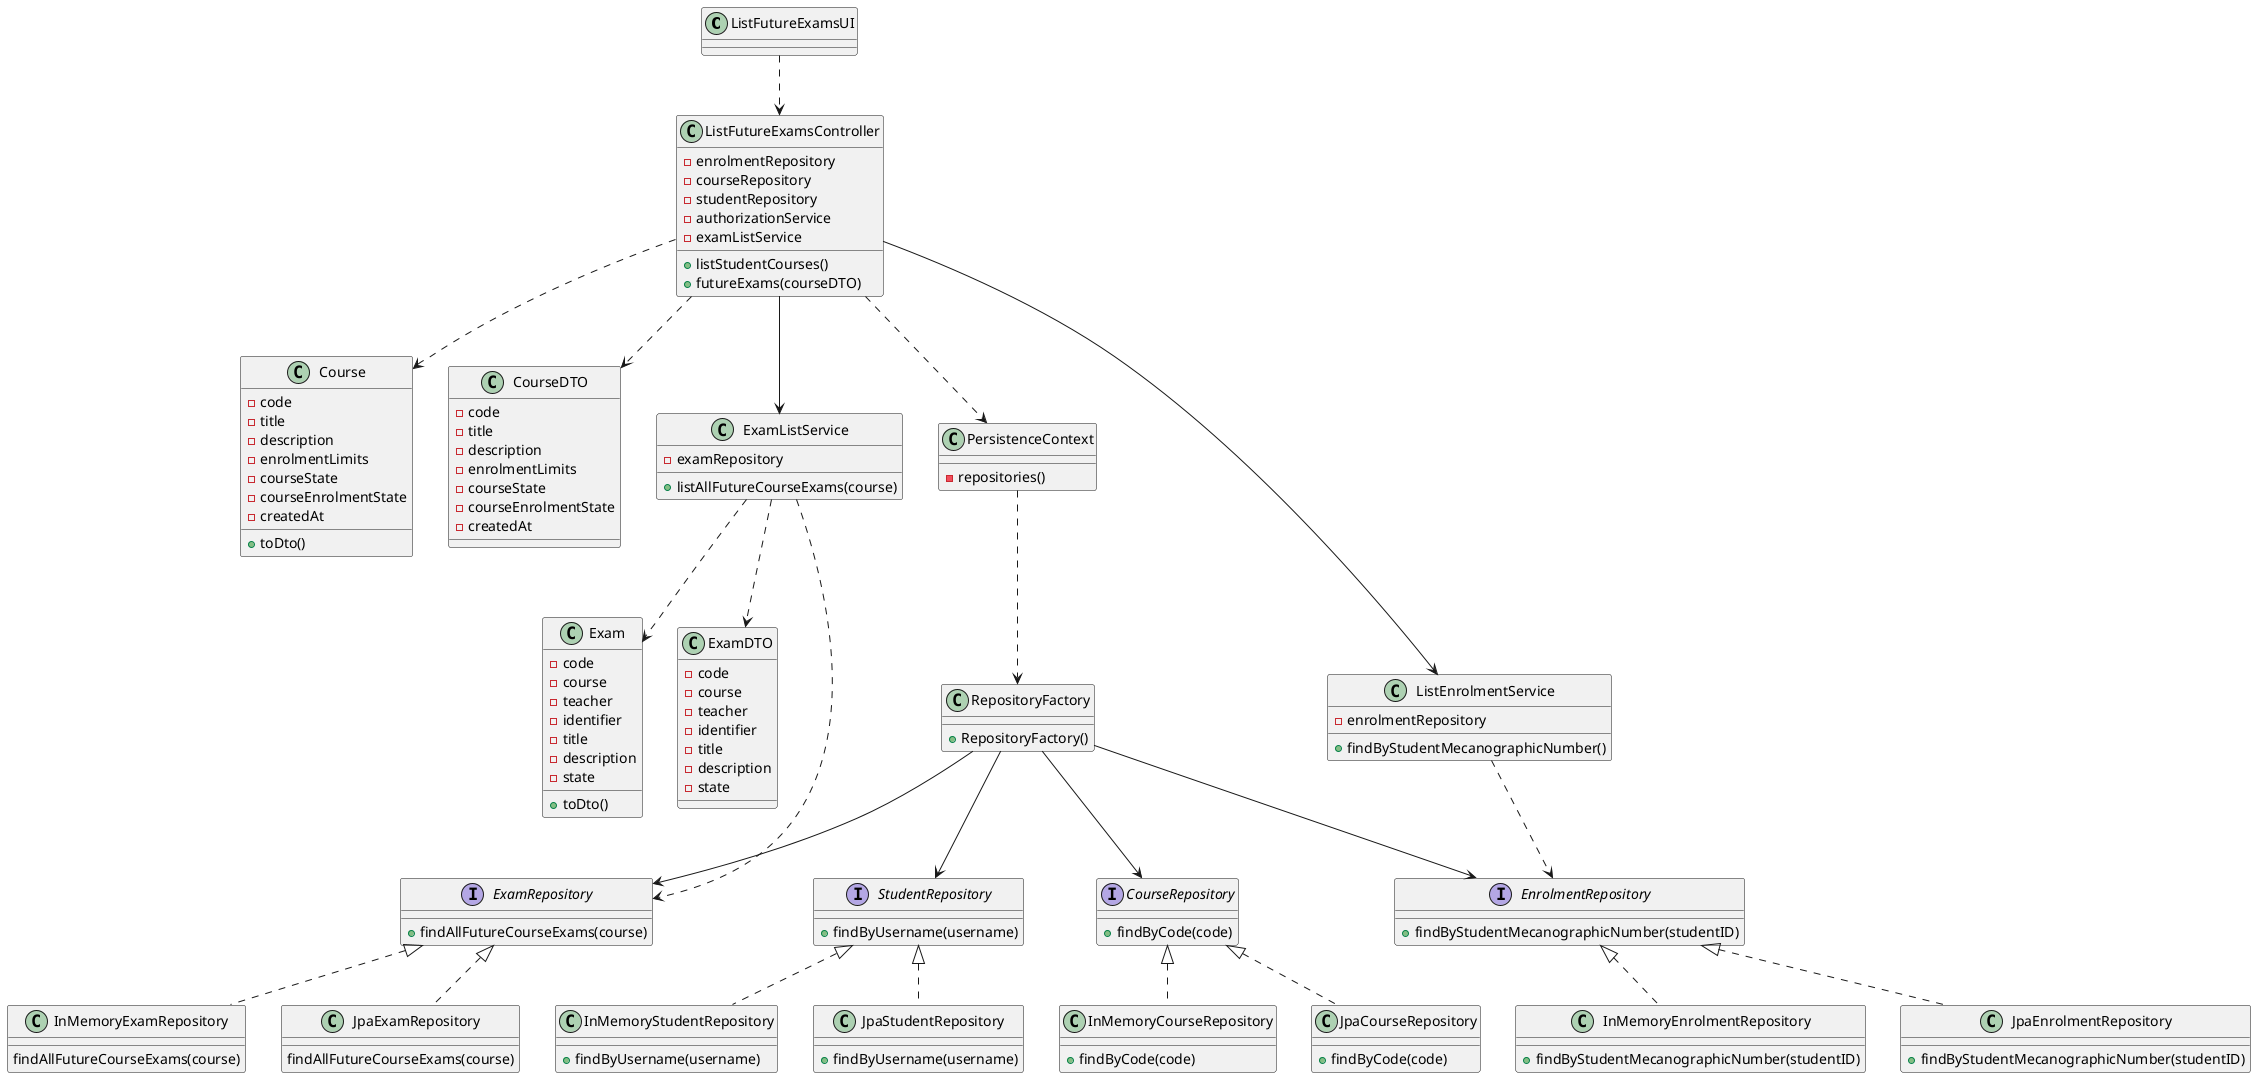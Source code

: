 @startuml US2002_CD

class ListFutureExamsUI {

}

class ListFutureExamsController {
- enrolmentRepository
- courseRepository
- studentRepository
- authorizationService
- examListService
+ listStudentCourses()
+ futureExams(courseDTO)
}

interface StudentRepository {
+ findByUsername(username)
}

class InMemoryStudentRepository {
+ findByUsername(username)
}

class JpaStudentRepository {
+ findByUsername(username)
}

class Course {
  - code
  - title
  - description
  - enrolmentLimits
  - courseState
  - courseEnrolmentState
  - createdAt
  + toDto()
}

class CourseDTO {
  - code
  - title
  - description
  - enrolmentLimits
  - courseState
  - courseEnrolmentState
  - createdAt
}

interface CourseRepository {
  + findByCode(code)
}

class InMemoryCourseRepository {
  + findByCode(code)
}

class JpaCourseRepository {
  + findByCode(code)
}


class Exam {
- code
- course
- teacher
- identifier
- title
- description
- state
+ toDto()
}

class ExamDTO {
- code
- course
- teacher
- identifier
- title
- description
- state
}

class ExamListService {
- examRepository
+ listAllFutureCourseExams(course)
}

class ListEnrolmentService {
- enrolmentRepository
+ findByStudentMecanographicNumber()
}

interface ExamRepository {
+ findAllFutureCourseExams(course)
}


class InMemoryExamRepository {
findAllFutureCourseExams(course)
}

class JpaExamRepository {
findAllFutureCourseExams(course)
}


class RepositoryFactory {
  + RepositoryFactory()
}


class PersistenceContext {
  - repositories()
}


interface EnrolmentRepository {
+ findByStudentMecanographicNumber(studentID)
}

class InMemoryEnrolmentRepository {
+ findByStudentMecanographicNumber(studentID)
}

class JpaEnrolmentRepository {
+ findByStudentMecanographicNumber(studentID)
}



PersistenceContext ..> RepositoryFactory

RepositoryFactory --> CourseRepository
RepositoryFactory --> ExamRepository
RepositoryFactory --> StudentRepository
RepositoryFactory --> EnrolmentRepository

CourseRepository <|.. InMemoryCourseRepository
CourseRepository <|.. JpaCourseRepository
ExamRepository <|.. InMemoryExamRepository
ExamRepository <|.. JpaExamRepository
StudentRepository <|.. InMemoryStudentRepository
StudentRepository <|.. JpaStudentRepository
EnrolmentRepository <|.. InMemoryEnrolmentRepository
EnrolmentRepository <|.. JpaEnrolmentRepository

ListFutureExamsController --> ListEnrolmentService
ListFutureExamsController --> ExamListService
ListFutureExamsController ..> Course
ListFutureExamsController ..> CourseDTO
ListFutureExamsController ..> PersistenceContext

ListFutureExamsUI ..> ListFutureExamsController

ListEnrolmentService ..> EnrolmentRepository

ExamListService ..> Exam
ExamListService ..> ExamDTO
ExamListService ..> ExamRepository


@enduml
